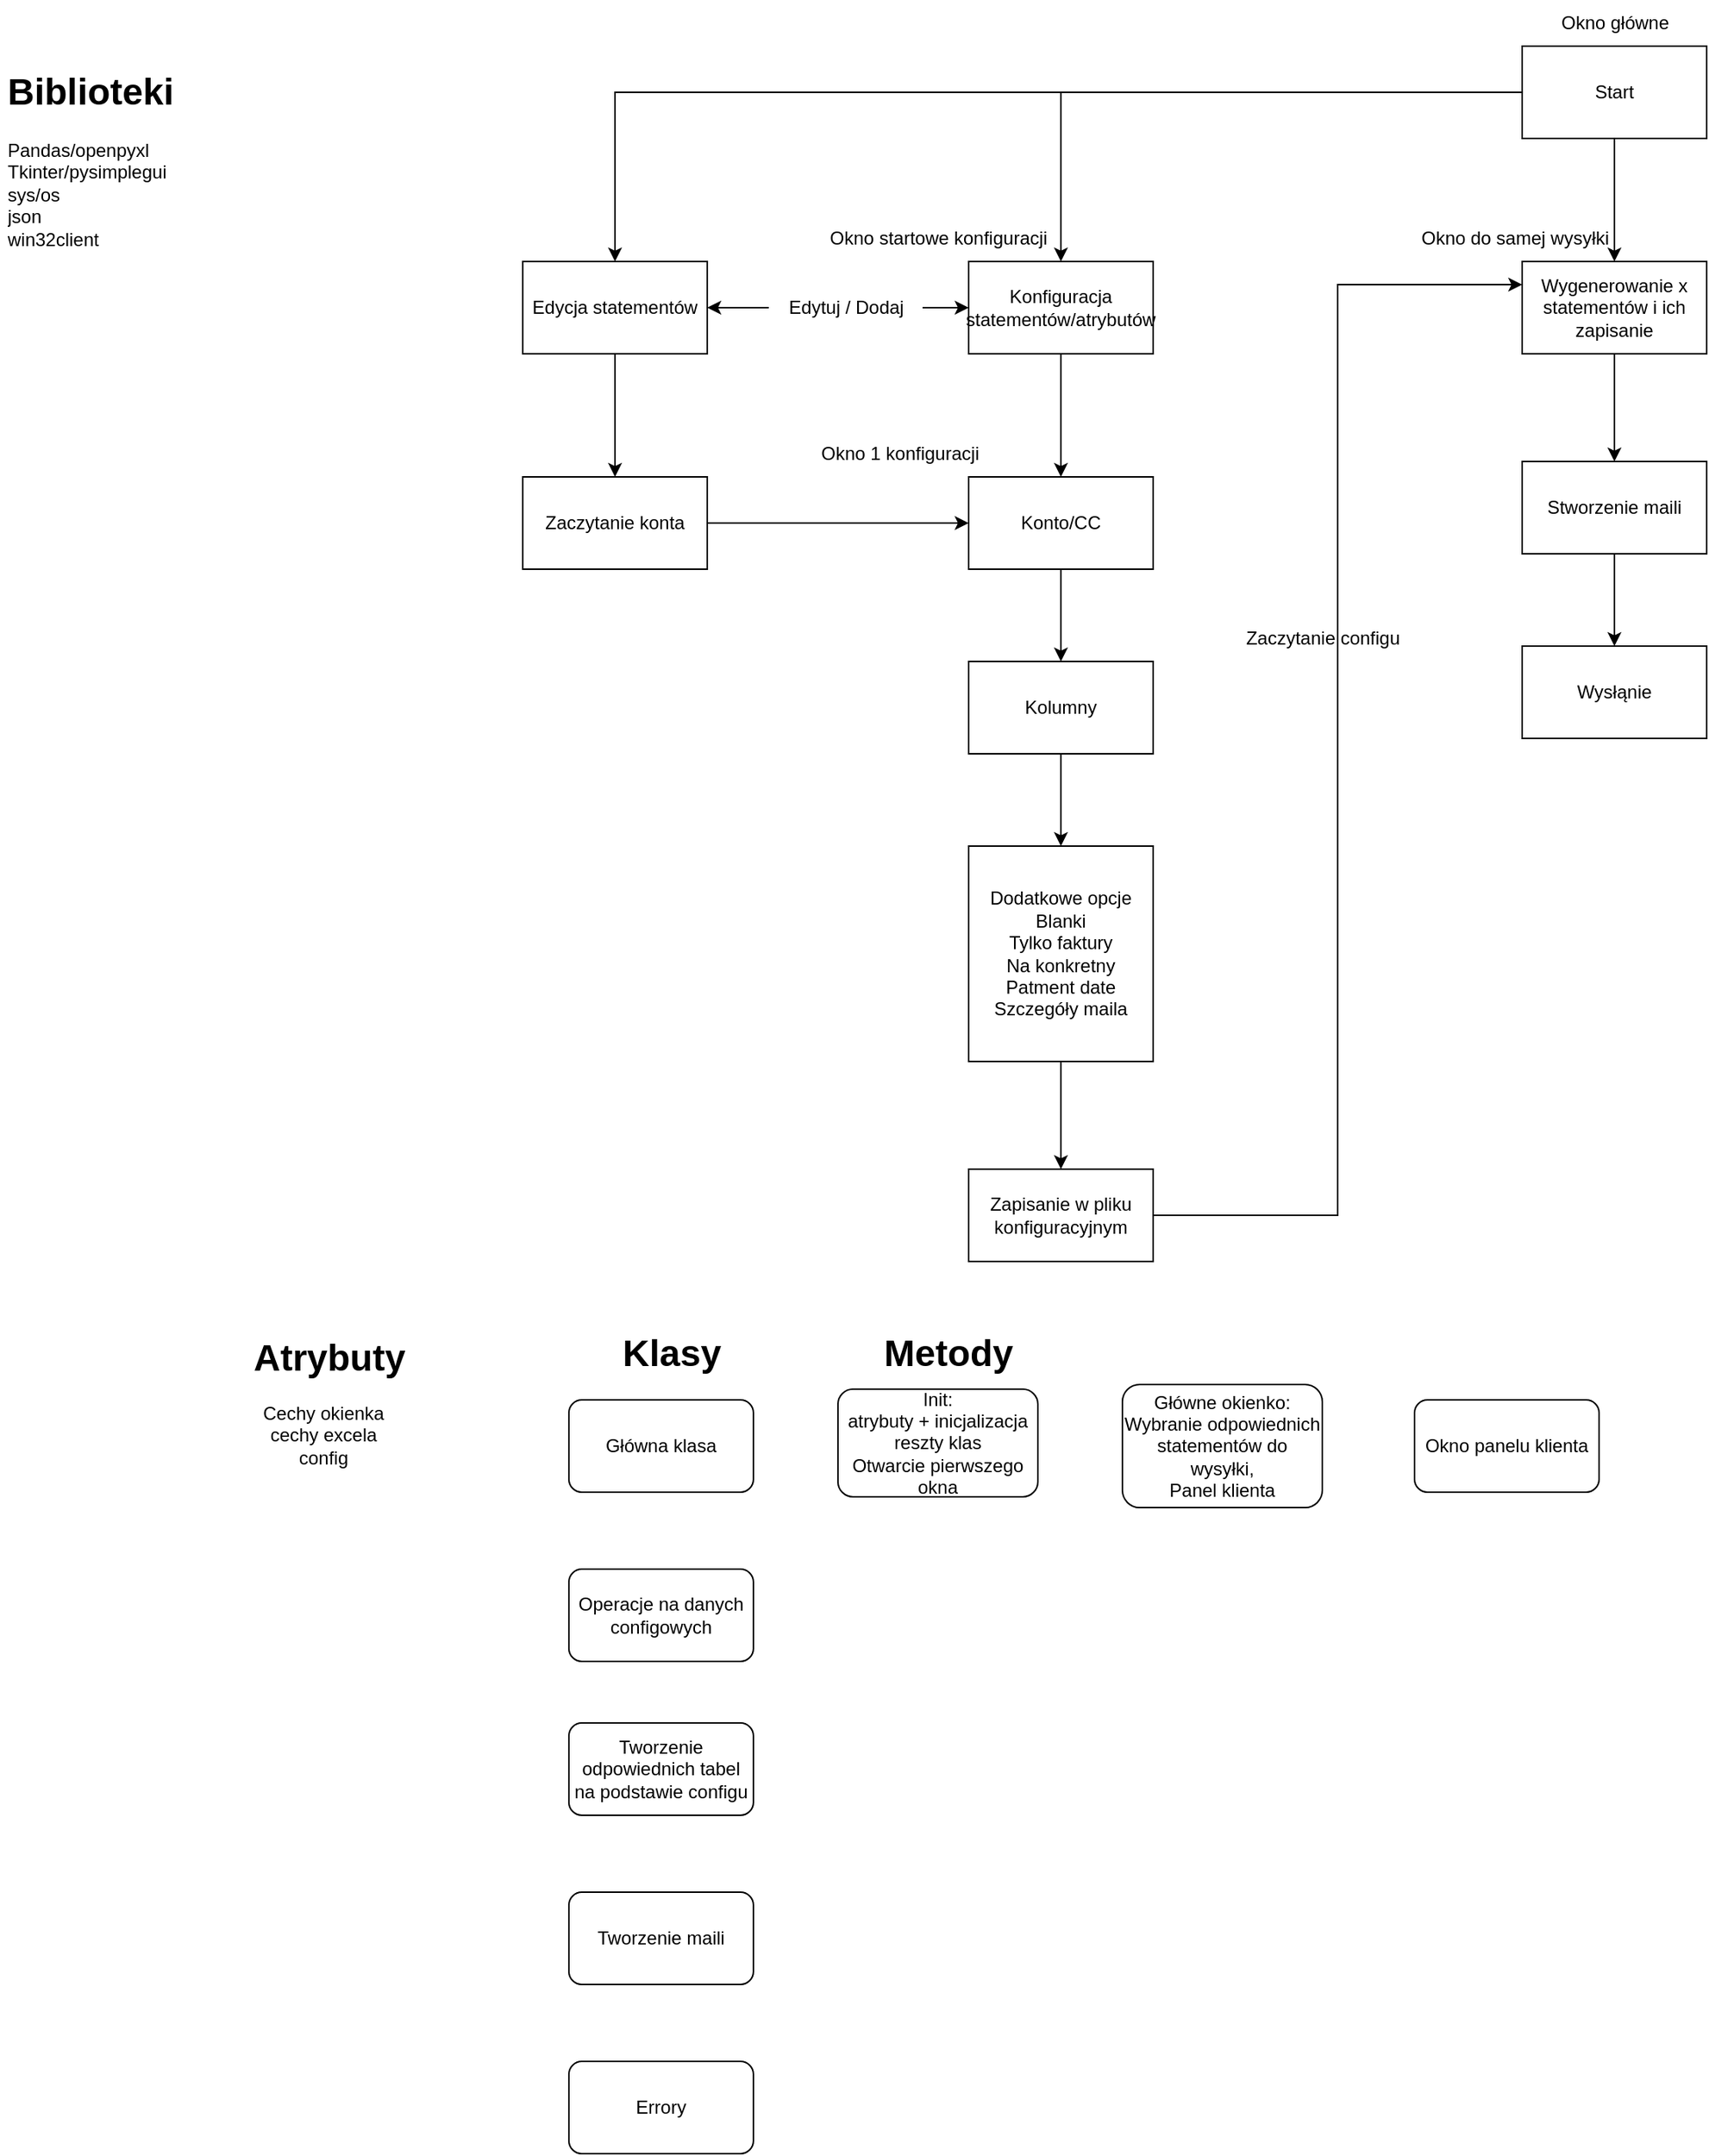 <mxfile version="23.1.7" type="github">
  <diagram name="Page-1" id="DPfF3AFMkktQGf2H1Ztt">
    <mxGraphModel dx="2189" dy="809" grid="1" gridSize="10" guides="1" tooltips="1" connect="1" arrows="1" fold="1" page="1" pageScale="1" pageWidth="850" pageHeight="1100" math="0" shadow="0">
      <root>
        <mxCell id="0" />
        <mxCell id="1" parent="0" />
        <mxCell id="s9DNXZGF0qZsPj_wz88P-4" style="edgeStyle=orthogonalEdgeStyle;rounded=0;orthogonalLoop=1;jettySize=auto;html=1;entryX=0.5;entryY=0;entryDx=0;entryDy=0;" parent="1" source="s9DNXZGF0qZsPj_wz88P-1" target="s9DNXZGF0qZsPj_wz88P-2" edge="1">
          <mxGeometry relative="1" as="geometry" />
        </mxCell>
        <mxCell id="s9DNXZGF0qZsPj_wz88P-6" style="edgeStyle=orthogonalEdgeStyle;rounded=0;orthogonalLoop=1;jettySize=auto;html=1;" parent="1" source="s9DNXZGF0qZsPj_wz88P-1" target="s9DNXZGF0qZsPj_wz88P-5" edge="1">
          <mxGeometry relative="1" as="geometry" />
        </mxCell>
        <mxCell id="s9DNXZGF0qZsPj_wz88P-35" style="edgeStyle=orthogonalEdgeStyle;rounded=0;orthogonalLoop=1;jettySize=auto;html=1;entryX=0.5;entryY=0;entryDx=0;entryDy=0;" parent="1" source="s9DNXZGF0qZsPj_wz88P-1" target="s9DNXZGF0qZsPj_wz88P-36" edge="1">
          <mxGeometry relative="1" as="geometry">
            <mxPoint x="30" y="190" as="targetPoint" />
          </mxGeometry>
        </mxCell>
        <mxCell id="s9DNXZGF0qZsPj_wz88P-1" value="Start" style="rounded=0;whiteSpace=wrap;html=1;" parent="1" vertex="1">
          <mxGeometry x="500" y="40" width="120" height="60" as="geometry" />
        </mxCell>
        <mxCell id="s9DNXZGF0qZsPj_wz88P-31" style="edgeStyle=orthogonalEdgeStyle;rounded=0;orthogonalLoop=1;jettySize=auto;html=1;" parent="1" source="s9DNXZGF0qZsPj_wz88P-2" target="s9DNXZGF0qZsPj_wz88P-30" edge="1">
          <mxGeometry relative="1" as="geometry" />
        </mxCell>
        <mxCell id="s9DNXZGF0qZsPj_wz88P-2" value="Wygenerowanie x statementów i ich zapisanie" style="whiteSpace=wrap;html=1;" parent="1" vertex="1">
          <mxGeometry x="500" y="180" width="120" height="60" as="geometry" />
        </mxCell>
        <mxCell id="s9DNXZGF0qZsPj_wz88P-11" style="edgeStyle=orthogonalEdgeStyle;rounded=0;orthogonalLoop=1;jettySize=auto;html=1;" parent="1" source="s9DNXZGF0qZsPj_wz88P-5" target="s9DNXZGF0qZsPj_wz88P-7" edge="1">
          <mxGeometry relative="1" as="geometry" />
        </mxCell>
        <mxCell id="s9DNXZGF0qZsPj_wz88P-5" value="Konfiguracja statementów/atrybutów" style="rounded=0;whiteSpace=wrap;html=1;" parent="1" vertex="1">
          <mxGeometry x="140" y="180" width="120" height="60" as="geometry" />
        </mxCell>
        <mxCell id="s9DNXZGF0qZsPj_wz88P-19" style="edgeStyle=orthogonalEdgeStyle;rounded=0;orthogonalLoop=1;jettySize=auto;html=1;" parent="1" source="s9DNXZGF0qZsPj_wz88P-7" target="s9DNXZGF0qZsPj_wz88P-8" edge="1">
          <mxGeometry relative="1" as="geometry" />
        </mxCell>
        <mxCell id="s9DNXZGF0qZsPj_wz88P-7" value="Konto/CC" style="rounded=0;whiteSpace=wrap;html=1;" parent="1" vertex="1">
          <mxGeometry x="140" y="320" width="120" height="60" as="geometry" />
        </mxCell>
        <mxCell id="s9DNXZGF0qZsPj_wz88P-20" style="edgeStyle=orthogonalEdgeStyle;rounded=0;orthogonalLoop=1;jettySize=auto;html=1;entryX=0.5;entryY=0;entryDx=0;entryDy=0;" parent="1" source="s9DNXZGF0qZsPj_wz88P-8" target="s9DNXZGF0qZsPj_wz88P-9" edge="1">
          <mxGeometry relative="1" as="geometry" />
        </mxCell>
        <mxCell id="s9DNXZGF0qZsPj_wz88P-8" value="Kolumny" style="rounded=0;whiteSpace=wrap;html=1;" parent="1" vertex="1">
          <mxGeometry x="140" y="440" width="120" height="60" as="geometry" />
        </mxCell>
        <mxCell id="s9DNXZGF0qZsPj_wz88P-22" style="edgeStyle=orthogonalEdgeStyle;rounded=0;orthogonalLoop=1;jettySize=auto;html=1;entryX=0.5;entryY=0;entryDx=0;entryDy=0;" parent="1" source="s9DNXZGF0qZsPj_wz88P-9" target="s9DNXZGF0qZsPj_wz88P-21" edge="1">
          <mxGeometry relative="1" as="geometry" />
        </mxCell>
        <mxCell id="s9DNXZGF0qZsPj_wz88P-9" value="Dodatkowe opcje&lt;br&gt;Blanki&lt;br&gt;Tylko faktury&lt;br&gt;Na konkretny Patment date&lt;br&gt;Szczegóły maila" style="rounded=0;whiteSpace=wrap;html=1;" parent="1" vertex="1">
          <mxGeometry x="140" y="560" width="120" height="140" as="geometry" />
        </mxCell>
        <mxCell id="s9DNXZGF0qZsPj_wz88P-16" value="Okno główne" style="text;html=1;align=center;verticalAlign=middle;resizable=0;points=[];autosize=1;strokeColor=none;fillColor=none;" parent="1" vertex="1">
          <mxGeometry x="515" y="10" width="90" height="30" as="geometry" />
        </mxCell>
        <mxCell id="s9DNXZGF0qZsPj_wz88P-17" value="Okno do samej wysyłki" style="text;html=1;align=center;verticalAlign=middle;resizable=0;points=[];autosize=1;strokeColor=none;fillColor=none;" parent="1" vertex="1">
          <mxGeometry x="420" y="150" width="150" height="30" as="geometry" />
        </mxCell>
        <mxCell id="s9DNXZGF0qZsPj_wz88P-18" value="Okno startowe konfiguracji" style="text;html=1;align=center;verticalAlign=middle;resizable=0;points=[];autosize=1;strokeColor=none;fillColor=none;" parent="1" vertex="1">
          <mxGeometry x="40" y="150" width="160" height="30" as="geometry" />
        </mxCell>
        <mxCell id="s9DNXZGF0qZsPj_wz88P-26" style="edgeStyle=orthogonalEdgeStyle;rounded=0;orthogonalLoop=1;jettySize=auto;html=1;entryX=0;entryY=0.25;entryDx=0;entryDy=0;" parent="1" source="s9DNXZGF0qZsPj_wz88P-21" target="s9DNXZGF0qZsPj_wz88P-2" edge="1">
          <mxGeometry relative="1" as="geometry" />
        </mxCell>
        <mxCell id="s9DNXZGF0qZsPj_wz88P-21" value="Zapisanie w pliku konfiguracyjnym" style="whiteSpace=wrap;html=1;" parent="1" vertex="1">
          <mxGeometry x="140" y="770" width="120" height="60" as="geometry" />
        </mxCell>
        <mxCell id="s9DNXZGF0qZsPj_wz88P-23" value="Okno 1 konfiguracji" style="text;html=1;align=center;verticalAlign=middle;resizable=0;points=[];autosize=1;strokeColor=none;fillColor=none;" parent="1" vertex="1">
          <mxGeometry x="30" y="290" width="130" height="30" as="geometry" />
        </mxCell>
        <mxCell id="s9DNXZGF0qZsPj_wz88P-27" value="Zaczytanie configu&lt;br&gt;" style="text;html=1;align=center;verticalAlign=middle;resizable=0;points=[];autosize=1;strokeColor=none;fillColor=none;" parent="1" vertex="1">
          <mxGeometry x="310" y="410" width="120" height="30" as="geometry" />
        </mxCell>
        <mxCell id="s9DNXZGF0qZsPj_wz88P-33" style="edgeStyle=orthogonalEdgeStyle;rounded=0;orthogonalLoop=1;jettySize=auto;html=1;entryX=0.5;entryY=0;entryDx=0;entryDy=0;" parent="1" source="s9DNXZGF0qZsPj_wz88P-30" target="s9DNXZGF0qZsPj_wz88P-32" edge="1">
          <mxGeometry relative="1" as="geometry" />
        </mxCell>
        <mxCell id="s9DNXZGF0qZsPj_wz88P-30" value="Stworzenie maili" style="whiteSpace=wrap;html=1;" parent="1" vertex="1">
          <mxGeometry x="500" y="310" width="120" height="60" as="geometry" />
        </mxCell>
        <mxCell id="s9DNXZGF0qZsPj_wz88P-32" value="Wysłąnie" style="whiteSpace=wrap;html=1;" parent="1" vertex="1">
          <mxGeometry x="500" y="430" width="120" height="60" as="geometry" />
        </mxCell>
        <mxCell id="s9DNXZGF0qZsPj_wz88P-67" style="edgeStyle=orthogonalEdgeStyle;rounded=0;orthogonalLoop=1;jettySize=auto;html=1;" parent="1" source="s9DNXZGF0qZsPj_wz88P-36" target="s9DNXZGF0qZsPj_wz88P-66" edge="1">
          <mxGeometry relative="1" as="geometry" />
        </mxCell>
        <mxCell id="s9DNXZGF0qZsPj_wz88P-36" value="Edycja statementów" style="rounded=0;whiteSpace=wrap;html=1;" parent="1" vertex="1">
          <mxGeometry x="-150" y="180" width="120" height="60" as="geometry" />
        </mxCell>
        <mxCell id="s9DNXZGF0qZsPj_wz88P-38" value="&lt;h1&gt;Klasy&lt;/h1&gt;" style="text;html=1;strokeColor=none;fillColor=none;spacing=5;spacingTop=-20;whiteSpace=wrap;overflow=hidden;rounded=0;" parent="1" vertex="1">
          <mxGeometry x="-90" y="870" width="80" height="40" as="geometry" />
        </mxCell>
        <mxCell id="s9DNXZGF0qZsPj_wz88P-39" value="Główna klasa" style="rounded=1;whiteSpace=wrap;html=1;arcSize=14;" parent="1" vertex="1">
          <mxGeometry x="-120" y="920" width="120" height="60" as="geometry" />
        </mxCell>
        <mxCell id="s9DNXZGF0qZsPj_wz88P-44" value="&lt;h1&gt;Biblioteki&lt;/h1&gt;&lt;div&gt;Pandas/openpyxl&lt;/div&gt;&lt;div&gt;Tkinter/pysimplegui&lt;/div&gt;&lt;div&gt;sys/os&lt;/div&gt;&lt;div&gt;json&lt;/div&gt;&lt;div&gt;win32client&lt;/div&gt;" style="text;html=1;strokeColor=none;fillColor=none;spacing=5;spacingTop=-20;whiteSpace=wrap;overflow=hidden;rounded=0;" parent="1" vertex="1">
          <mxGeometry x="-490" y="50" width="190" height="120" as="geometry" />
        </mxCell>
        <mxCell id="s9DNXZGF0qZsPj_wz88P-58" value="&lt;h1&gt;Metody&lt;/h1&gt;" style="text;html=1;strokeColor=none;fillColor=none;spacing=5;spacingTop=-20;whiteSpace=wrap;overflow=hidden;rounded=0;" parent="1" vertex="1">
          <mxGeometry x="80" y="870" width="100" height="40" as="geometry" />
        </mxCell>
        <mxCell id="s9DNXZGF0qZsPj_wz88P-59" value="&lt;h1&gt;Atrybuty&lt;/h1&gt;" style="text;html=1;strokeColor=none;fillColor=none;spacing=5;spacingTop=-20;whiteSpace=wrap;overflow=hidden;rounded=0;" parent="1" vertex="1">
          <mxGeometry x="-330" y="873" width="160" height="40" as="geometry" />
        </mxCell>
        <mxCell id="s9DNXZGF0qZsPj_wz88P-62" value="Cechy okienka&lt;br&gt;cechy excela&lt;br&gt;config&lt;br&gt;" style="text;html=1;align=center;verticalAlign=middle;resizable=0;points=[];autosize=1;strokeColor=none;fillColor=none;" parent="1" vertex="1">
          <mxGeometry x="-330" y="913" width="100" height="60" as="geometry" />
        </mxCell>
        <mxCell id="s9DNXZGF0qZsPj_wz88P-64" style="edgeStyle=orthogonalEdgeStyle;rounded=0;orthogonalLoop=1;jettySize=auto;html=1;entryX=0;entryY=0.5;entryDx=0;entryDy=0;" parent="1" source="s9DNXZGF0qZsPj_wz88P-63" target="s9DNXZGF0qZsPj_wz88P-5" edge="1">
          <mxGeometry relative="1" as="geometry" />
        </mxCell>
        <mxCell id="s9DNXZGF0qZsPj_wz88P-65" style="edgeStyle=orthogonalEdgeStyle;rounded=0;orthogonalLoop=1;jettySize=auto;html=1;" parent="1" source="s9DNXZGF0qZsPj_wz88P-63" target="s9DNXZGF0qZsPj_wz88P-36" edge="1">
          <mxGeometry relative="1" as="geometry" />
        </mxCell>
        <mxCell id="s9DNXZGF0qZsPj_wz88P-63" value="Edytuj / Dodaj" style="text;html=1;align=center;verticalAlign=middle;resizable=0;points=[];autosize=1;strokeColor=none;fillColor=none;" parent="1" vertex="1">
          <mxGeometry x="10" y="195" width="100" height="30" as="geometry" />
        </mxCell>
        <mxCell id="s9DNXZGF0qZsPj_wz88P-68" style="edgeStyle=orthogonalEdgeStyle;rounded=0;orthogonalLoop=1;jettySize=auto;html=1;entryX=0;entryY=0.5;entryDx=0;entryDy=0;" parent="1" source="s9DNXZGF0qZsPj_wz88P-66" target="s9DNXZGF0qZsPj_wz88P-7" edge="1">
          <mxGeometry relative="1" as="geometry" />
        </mxCell>
        <mxCell id="s9DNXZGF0qZsPj_wz88P-66" value="Zaczytanie konta&lt;br&gt;" style="rounded=0;whiteSpace=wrap;html=1;" parent="1" vertex="1">
          <mxGeometry x="-150" y="320" width="120" height="60" as="geometry" />
        </mxCell>
        <mxCell id="0kHMWZ0xx7MPA_CWao2R-1" value="Operacje na danych configowych" style="rounded=1;whiteSpace=wrap;html=1;arcSize=14;" parent="1" vertex="1">
          <mxGeometry x="-120" y="1030" width="120" height="60" as="geometry" />
        </mxCell>
        <mxCell id="0kHMWZ0xx7MPA_CWao2R-2" value="Tworzenie odpowiednich tabel na podstawie configu" style="rounded=1;whiteSpace=wrap;html=1;arcSize=14;" parent="1" vertex="1">
          <mxGeometry x="-120" y="1130" width="120" height="60" as="geometry" />
        </mxCell>
        <mxCell id="0kHMWZ0xx7MPA_CWao2R-3" value="Tworzenie maili" style="rounded=1;whiteSpace=wrap;html=1;arcSize=14;" parent="1" vertex="1">
          <mxGeometry x="-120" y="1240" width="120" height="60" as="geometry" />
        </mxCell>
        <mxCell id="0kHMWZ0xx7MPA_CWao2R-5" value="Init:&lt;br&gt;atrybuty + inicjalizacja reszty klas&lt;br&gt;Otwarcie pierwszego okna" style="rounded=1;whiteSpace=wrap;html=1;arcSize=14;" parent="1" vertex="1">
          <mxGeometry x="55" y="913" width="130" height="70" as="geometry" />
        </mxCell>
        <mxCell id="0kHMWZ0xx7MPA_CWao2R-6" value="Errory" style="rounded=1;whiteSpace=wrap;html=1;arcSize=14;" parent="1" vertex="1">
          <mxGeometry x="-120" y="1350" width="120" height="60" as="geometry" />
        </mxCell>
        <mxCell id="0kHMWZ0xx7MPA_CWao2R-7" value="Główne okienko:&lt;br&gt;Wybranie odpowiednich statementów do wysyłki,&lt;br&gt;Panel klienta" style="rounded=1;whiteSpace=wrap;html=1;arcSize=14;" parent="1" vertex="1">
          <mxGeometry x="240" y="910" width="130" height="80" as="geometry" />
        </mxCell>
        <mxCell id="0kHMWZ0xx7MPA_CWao2R-8" value="Okno panelu klienta" style="rounded=1;whiteSpace=wrap;html=1;arcSize=14;" parent="1" vertex="1">
          <mxGeometry x="430" y="920" width="120" height="60" as="geometry" />
        </mxCell>
      </root>
    </mxGraphModel>
  </diagram>
</mxfile>
